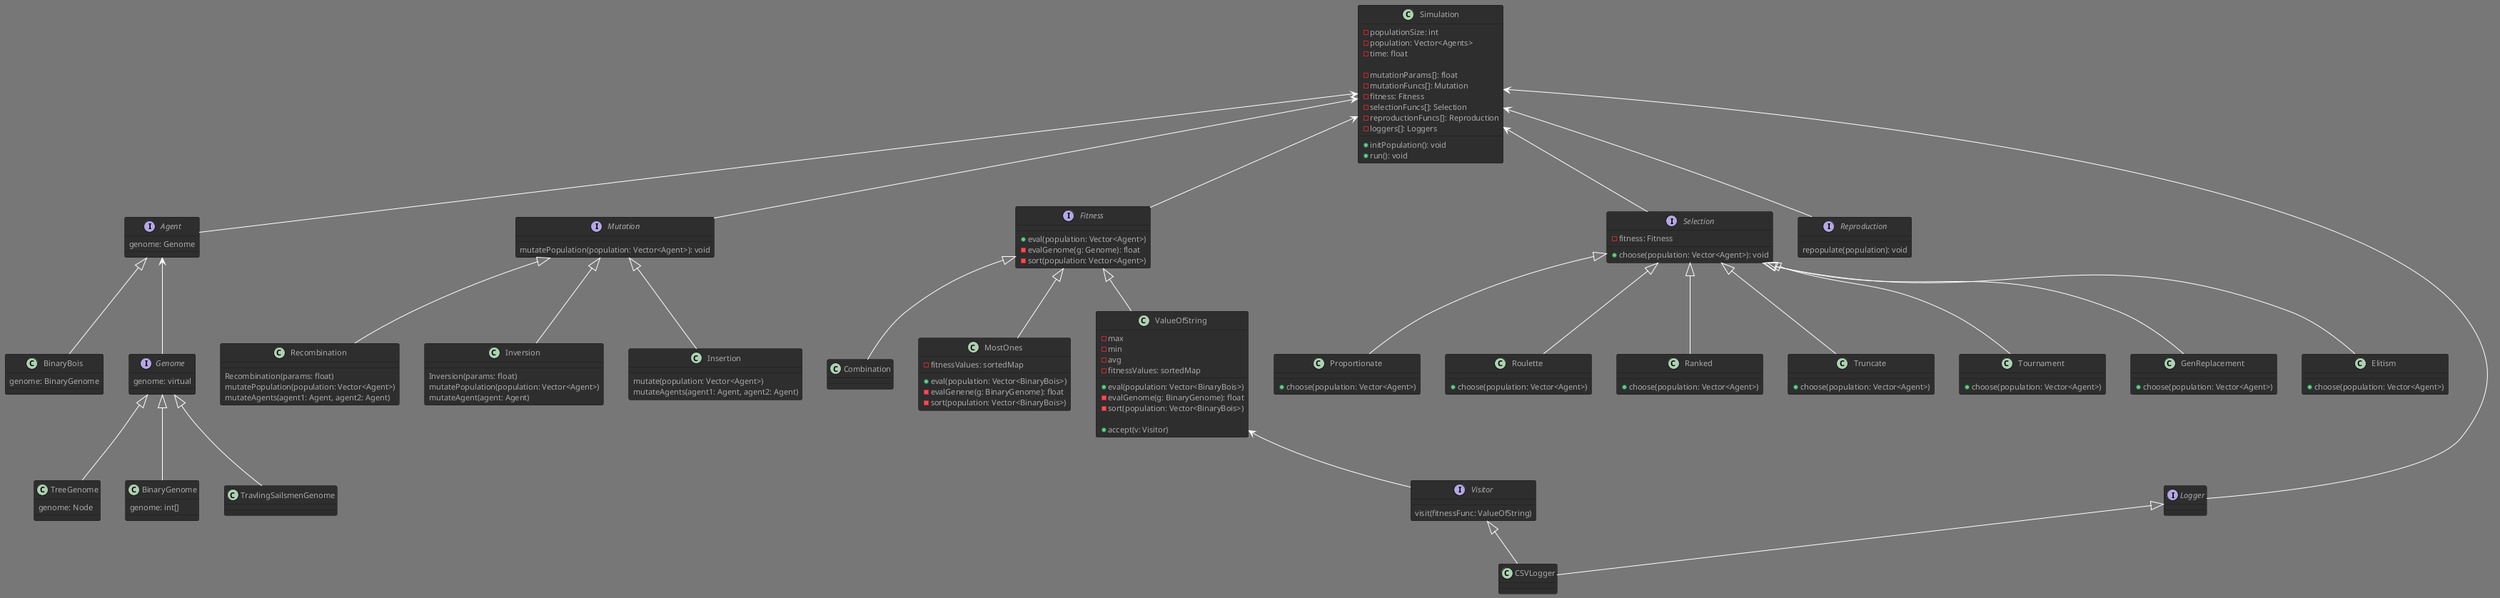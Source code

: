 @startuml
!theme reddress-darkred

class Simulation{
    - populationSize: int
    - population: Vector<Agents>
    - time: float

    - mutationParams[]: float
    - mutationFuncs[]: Mutation
    - fitness: Fitness
    - selectionFuncs[]: Selection
    - reproductionFuncs[]: Reproduction
    - loggers[]: Loggers

    + initPopulation(): void
    + run(): void

}
Simulation <-- Agent
Simulation <-- Mutation
Simulation <-- Fitness
Simulation <-- Selection
Simulation <-- Reproduction
Simulation <-- Logger


interface Agent{
    genome: Genome
}
class BinaryBois{
    genome: BinaryGenome
}
Agent <-- Genome
Agent <|-- BinaryBois

interface Genome{
    genome: virtual
}

class TreeGenome{
    genome: Node
}
class BinaryGenome{
    genome: int[]
}
class TravlingSailsmenGenome{}
Genome <|-- TreeGenome
Genome <|-- BinaryGenome
Genome <|-- TravlingSailsmenGenome

interface Mutation{
    mutatePopulation(population: Vector<Agent>): void
}
class Recombination{
    Recombination(params: float)
    mutatePopulation(population: Vector<Agent>)
    mutateAgents(agent1: Agent, agent2: Agent)
}
class Inversion{
    Inversion(params: float)
    mutatePopulation(population: Vector<Agent>)
    mutateAgent(agent: Agent)
}
class Insertion{
    mutate(population: Vector<Agent>)
    mutateAgents(agent1: Agent, agent2: Agent)
}
Mutation <|-- Recombination
Mutation <|-- Inversion
Mutation <|-- Insertion

' allows for changing fitness function over time
interface Fitness{

    + eval(population: Vector<Agent>)
    - evalGenome(g: Genome): float
    - sort(population: Vector<Agent>)
}
class Combination{
    'uses weighted sum of multiple fitness funcs demo?'
}
class MostOnes{
    - fitnessValues: sortedMap

    + eval(population: Vector<BinaryBois>)
    - evalGenene(g: BinaryGenome): float
    - sort(population: Vector<BinaryBois>)
}
class ValueOfString{
    - max
    - min
    - avg
    - fitnessValues: sortedMap

    + eval(population: Vector<BinaryBois>)
    - evalGenome(g: BinaryGenome): float
    - sort(population: Vector<BinaryBois>)

    'just to demo visitor design patern: https://refactoring.guru/design-patterns/visitor'
    + accept(v: Visitor)
}
Fitness <|-- MostOnes
Fitness <|-- Combination
Fitness <|-- ValueOfString


interface Selection{
    - fitness: Fitness

    '+ Selection(fitness: Fitness)'
    + choose(population: Vector<Agent>): void
}
class Proportionate{
    + choose(population: Vector<Agent>)
}
class Roulette{
    + choose(population: Vector<Agent>)
}
class Ranked{
    + choose(population: Vector<Agent>)
}
class Truncate{
    + choose(population: Vector<Agent>)
}
class Tournament{
    + choose(population: Vector<Agent>)
}
class GenReplacement{
    + choose(population: Vector<Agent>)
}
class Elitism{
    + choose(population: Vector<Agent>)
}
Selection <|-- Proportionate
Selection <|-- Roulette
Selection <|-- Ranked
Selection <|-- Truncate
Selection <|-- Tournament
Selection <|-- GenReplacement
Selection <|-- Elitism


interface Reproduction{
    repopulate(population): void

}

interface Visitor{
    visit(fitnessFunc: ValueOfString)
}
ValueOfString <-- Visitor
interface Logger{
}
class CSVLogger{}
Logger <|-- CSVLogger
Visitor <|-down- CSVLogger

@enduml

